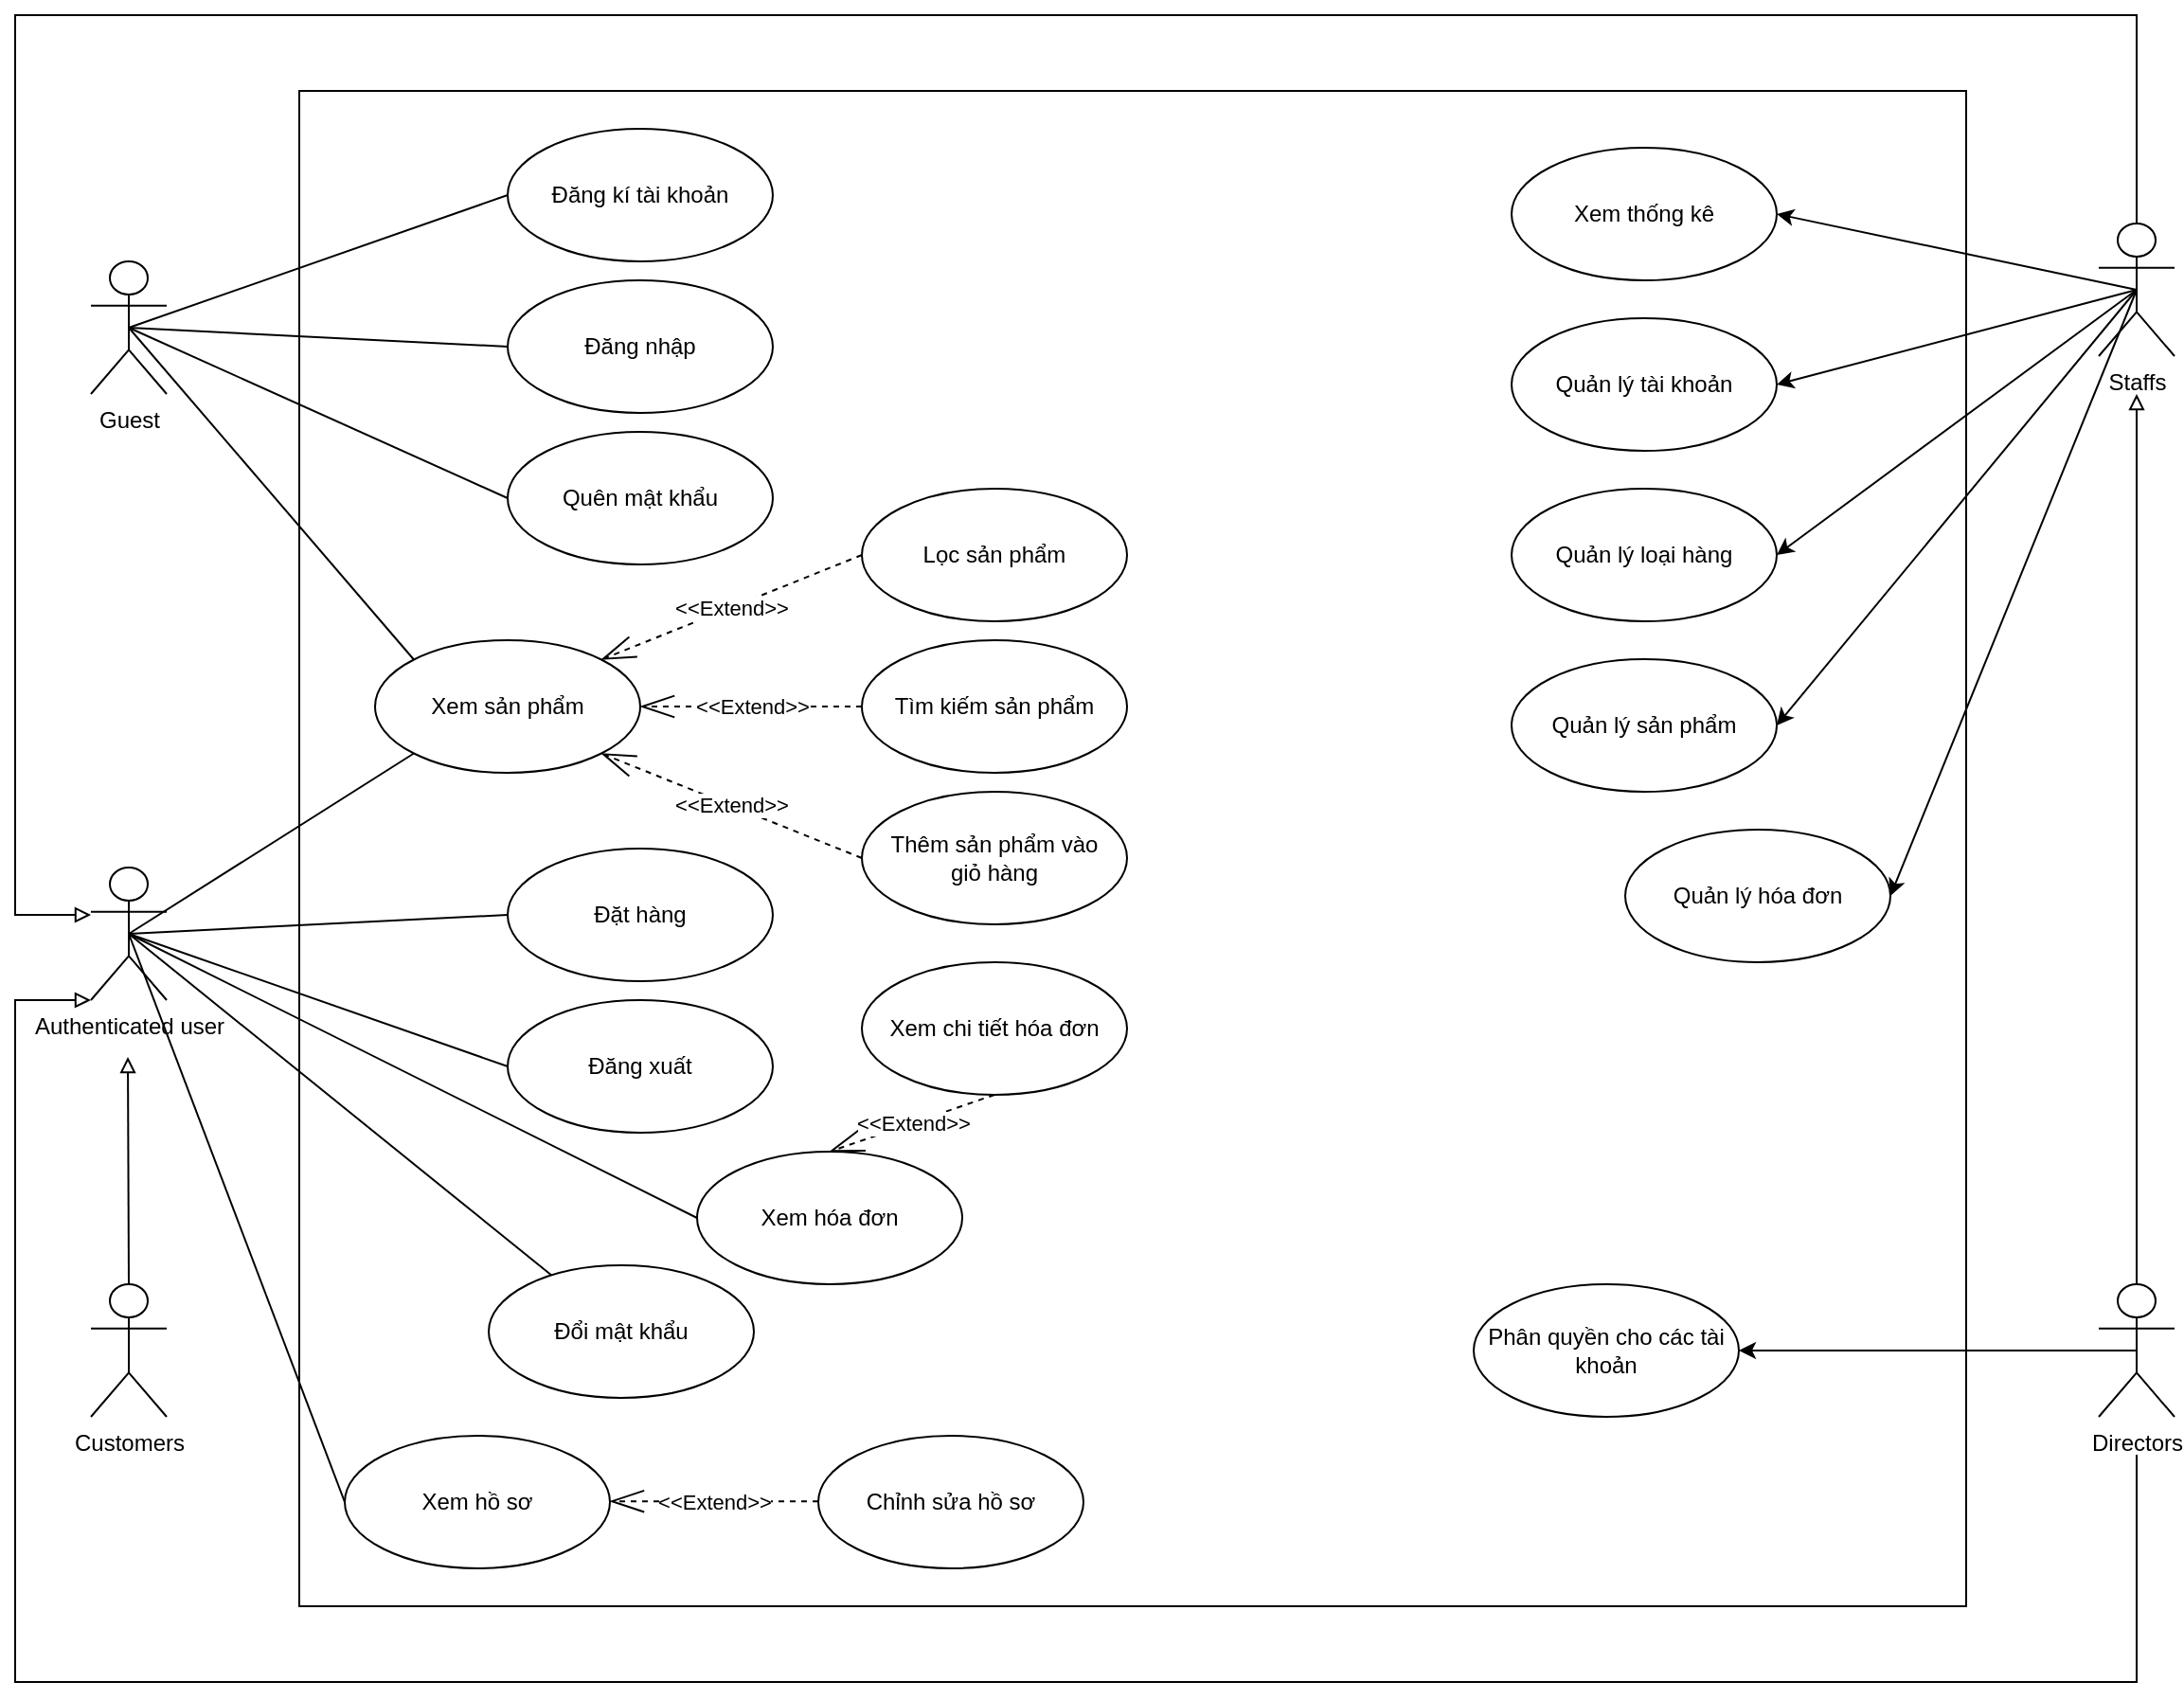 <mxfile version="21.8.0" type="github">
  <diagram name="Page-1" id="uGp4ZuTMSulvlUHc_5lO">
    <mxGraphModel dx="1313" dy="668" grid="1" gridSize="10" guides="1" tooltips="1" connect="1" arrows="1" fold="1" page="1" pageScale="1" pageWidth="827" pageHeight="1169" math="0" shadow="0">
      <root>
        <mxCell id="0" />
        <mxCell id="1" parent="0" />
        <mxCell id="6F-V5WUXStEtM7WCtSyo-1" value="" style="rounded=0;whiteSpace=wrap;html=1;" parent="1" vertex="1">
          <mxGeometry x="390" y="80" width="880" height="800" as="geometry" />
        </mxCell>
        <mxCell id="6F-V5WUXStEtM7WCtSyo-9" style="rounded=0;orthogonalLoop=1;jettySize=auto;html=1;exitX=0.5;exitY=0.5;exitDx=0;exitDy=0;exitPerimeter=0;entryX=0;entryY=0.5;entryDx=0;entryDy=0;endArrow=none;endFill=0;" parent="1" source="6F-V5WUXStEtM7WCtSyo-2" target="6F-V5WUXStEtM7WCtSyo-5" edge="1">
          <mxGeometry relative="1" as="geometry" />
        </mxCell>
        <mxCell id="6F-V5WUXStEtM7WCtSyo-10" style="rounded=0;orthogonalLoop=1;jettySize=auto;html=1;exitX=0.5;exitY=0.5;exitDx=0;exitDy=0;exitPerimeter=0;entryX=0;entryY=0.5;entryDx=0;entryDy=0;endArrow=none;endFill=0;" parent="1" source="6F-V5WUXStEtM7WCtSyo-2" target="6F-V5WUXStEtM7WCtSyo-6" edge="1">
          <mxGeometry relative="1" as="geometry" />
        </mxCell>
        <mxCell id="6F-V5WUXStEtM7WCtSyo-11" style="rounded=0;orthogonalLoop=1;jettySize=auto;html=1;exitX=0.5;exitY=0.5;exitDx=0;exitDy=0;exitPerimeter=0;entryX=0;entryY=0;entryDx=0;entryDy=0;endArrow=none;endFill=0;" parent="1" source="6F-V5WUXStEtM7WCtSyo-2" target="6F-V5WUXStEtM7WCtSyo-7" edge="1">
          <mxGeometry relative="1" as="geometry" />
        </mxCell>
        <mxCell id="6F-V5WUXStEtM7WCtSyo-14" style="rounded=0;orthogonalLoop=1;jettySize=auto;html=1;exitX=0.5;exitY=0.5;exitDx=0;exitDy=0;exitPerimeter=0;entryX=0;entryY=0.5;entryDx=0;entryDy=0;endArrow=none;endFill=0;" parent="1" source="6F-V5WUXStEtM7WCtSyo-2" target="6F-V5WUXStEtM7WCtSyo-13" edge="1">
          <mxGeometry relative="1" as="geometry" />
        </mxCell>
        <mxCell id="6F-V5WUXStEtM7WCtSyo-2" value="Guest" style="shape=umlActor;verticalLabelPosition=bottom;verticalAlign=top;html=1;outlineConnect=0;" parent="1" vertex="1">
          <mxGeometry x="280" y="170" width="40" height="70" as="geometry" />
        </mxCell>
        <mxCell id="6F-V5WUXStEtM7WCtSyo-20" style="rounded=0;orthogonalLoop=1;jettySize=auto;html=1;exitX=0.5;exitY=0.5;exitDx=0;exitDy=0;exitPerimeter=0;endArrow=none;endFill=0;" parent="1" source="6F-V5WUXStEtM7WCtSyo-3" target="6F-V5WUXStEtM7WCtSyo-16" edge="1">
          <mxGeometry relative="1" as="geometry" />
        </mxCell>
        <mxCell id="6F-V5WUXStEtM7WCtSyo-21" style="rounded=0;orthogonalLoop=1;jettySize=auto;html=1;exitX=0.5;exitY=0.5;exitDx=0;exitDy=0;exitPerimeter=0;entryX=0;entryY=0.5;entryDx=0;entryDy=0;endArrow=none;endFill=0;" parent="1" source="6F-V5WUXStEtM7WCtSyo-3" target="6F-V5WUXStEtM7WCtSyo-19" edge="1">
          <mxGeometry relative="1" as="geometry" />
        </mxCell>
        <mxCell id="6F-V5WUXStEtM7WCtSyo-22" style="rounded=0;orthogonalLoop=1;jettySize=auto;html=1;exitX=0.5;exitY=0.5;exitDx=0;exitDy=0;exitPerimeter=0;entryX=0;entryY=0.5;entryDx=0;entryDy=0;endArrow=none;endFill=0;" parent="1" source="6F-V5WUXStEtM7WCtSyo-3" target="6F-V5WUXStEtM7WCtSyo-17" edge="1">
          <mxGeometry relative="1" as="geometry" />
        </mxCell>
        <mxCell id="6F-V5WUXStEtM7WCtSyo-23" style="rounded=0;orthogonalLoop=1;jettySize=auto;html=1;exitX=0.5;exitY=0.5;exitDx=0;exitDy=0;exitPerimeter=0;entryX=0;entryY=0.5;entryDx=0;entryDy=0;endArrow=none;endFill=0;" parent="1" source="6F-V5WUXStEtM7WCtSyo-3" target="6F-V5WUXStEtM7WCtSyo-18" edge="1">
          <mxGeometry relative="1" as="geometry" />
        </mxCell>
        <mxCell id="uhFLPgq58D3l3HHnuEDF-4" style="rounded=0;orthogonalLoop=1;jettySize=auto;html=1;exitX=0.5;exitY=0.5;exitDx=0;exitDy=0;exitPerimeter=0;endArrow=none;endFill=0;entryX=0;entryY=1;entryDx=0;entryDy=0;" edge="1" parent="1" source="6F-V5WUXStEtM7WCtSyo-3" target="6F-V5WUXStEtM7WCtSyo-7">
          <mxGeometry relative="1" as="geometry" />
        </mxCell>
        <mxCell id="uhFLPgq58D3l3HHnuEDF-16" style="edgeStyle=none;rounded=0;orthogonalLoop=1;jettySize=auto;html=1;exitX=0.5;exitY=0.5;exitDx=0;exitDy=0;exitPerimeter=0;entryX=0;entryY=0.5;entryDx=0;entryDy=0;endArrow=none;endFill=0;" edge="1" parent="1" source="6F-V5WUXStEtM7WCtSyo-3" target="uhFLPgq58D3l3HHnuEDF-15">
          <mxGeometry relative="1" as="geometry" />
        </mxCell>
        <mxCell id="6F-V5WUXStEtM7WCtSyo-3" value="Authenticated user" style="shape=umlActor;verticalLabelPosition=bottom;verticalAlign=top;html=1;outlineConnect=0;" parent="1" vertex="1">
          <mxGeometry x="280" y="490" width="40" height="70" as="geometry" />
        </mxCell>
        <mxCell id="6F-V5WUXStEtM7WCtSyo-15" style="edgeStyle=orthogonalEdgeStyle;rounded=0;orthogonalLoop=1;jettySize=auto;html=1;exitX=0.5;exitY=0;exitDx=0;exitDy=0;exitPerimeter=0;endArrow=block;endFill=0;" parent="1" source="6F-V5WUXStEtM7WCtSyo-4" edge="1">
          <mxGeometry relative="1" as="geometry">
            <mxPoint x="299.5" y="590" as="targetPoint" />
          </mxGeometry>
        </mxCell>
        <mxCell id="6F-V5WUXStEtM7WCtSyo-4" value="Customers" style="shape=umlActor;verticalLabelPosition=bottom;verticalAlign=top;html=1;outlineConnect=0;" parent="1" vertex="1">
          <mxGeometry x="280" y="710" width="40" height="70" as="geometry" />
        </mxCell>
        <mxCell id="6F-V5WUXStEtM7WCtSyo-5" value="Đăng nhập" style="ellipse;whiteSpace=wrap;html=1;" parent="1" vertex="1">
          <mxGeometry x="500" y="180" width="140" height="70" as="geometry" />
        </mxCell>
        <mxCell id="6F-V5WUXStEtM7WCtSyo-6" value="Đăng kí tài khoản" style="ellipse;whiteSpace=wrap;html=1;" parent="1" vertex="1">
          <mxGeometry x="500" y="100" width="140" height="70" as="geometry" />
        </mxCell>
        <mxCell id="6F-V5WUXStEtM7WCtSyo-7" value="Xem sản phẩm" style="ellipse;whiteSpace=wrap;html=1;" parent="1" vertex="1">
          <mxGeometry x="430" y="370" width="140" height="70" as="geometry" />
        </mxCell>
        <mxCell id="6F-V5WUXStEtM7WCtSyo-8" value="Thêm sản phẩm vào &lt;br&gt;giỏ hàng" style="ellipse;whiteSpace=wrap;html=1;" parent="1" vertex="1">
          <mxGeometry x="687" y="450" width="140" height="70" as="geometry" />
        </mxCell>
        <mxCell id="6F-V5WUXStEtM7WCtSyo-13" value="Quên mật khẩu" style="ellipse;whiteSpace=wrap;html=1;" parent="1" vertex="1">
          <mxGeometry x="500" y="260" width="140" height="70" as="geometry" />
        </mxCell>
        <mxCell id="6F-V5WUXStEtM7WCtSyo-16" value="Đổi mật khẩu" style="ellipse;whiteSpace=wrap;html=1;" parent="1" vertex="1">
          <mxGeometry x="490" y="700" width="140" height="70" as="geometry" />
        </mxCell>
        <mxCell id="6F-V5WUXStEtM7WCtSyo-17" value="Xem hồ sơ" style="ellipse;whiteSpace=wrap;html=1;" parent="1" vertex="1">
          <mxGeometry x="414" y="790" width="140" height="70" as="geometry" />
        </mxCell>
        <mxCell id="6F-V5WUXStEtM7WCtSyo-18" value="Đặt hàng" style="ellipse;whiteSpace=wrap;html=1;" parent="1" vertex="1">
          <mxGeometry x="500" y="480" width="140" height="70" as="geometry" />
        </mxCell>
        <mxCell id="6F-V5WUXStEtM7WCtSyo-19" value="Đăng xuất" style="ellipse;whiteSpace=wrap;html=1;" parent="1" vertex="1">
          <mxGeometry x="500" y="560" width="140" height="70" as="geometry" />
        </mxCell>
        <mxCell id="uhFLPgq58D3l3HHnuEDF-28" style="edgeStyle=none;rounded=0;orthogonalLoop=1;jettySize=auto;html=1;exitX=0.5;exitY=0.5;exitDx=0;exitDy=0;exitPerimeter=0;entryX=1;entryY=0.5;entryDx=0;entryDy=0;" edge="1" parent="1" source="uhFLPgq58D3l3HHnuEDF-1" target="uhFLPgq58D3l3HHnuEDF-23">
          <mxGeometry relative="1" as="geometry" />
        </mxCell>
        <mxCell id="uhFLPgq58D3l3HHnuEDF-29" style="edgeStyle=none;rounded=0;orthogonalLoop=1;jettySize=auto;html=1;exitX=0.5;exitY=0.5;exitDx=0;exitDy=0;exitPerimeter=0;entryX=1;entryY=0.5;entryDx=0;entryDy=0;" edge="1" parent="1" source="uhFLPgq58D3l3HHnuEDF-1" target="uhFLPgq58D3l3HHnuEDF-24">
          <mxGeometry relative="1" as="geometry" />
        </mxCell>
        <mxCell id="uhFLPgq58D3l3HHnuEDF-30" style="edgeStyle=none;rounded=0;orthogonalLoop=1;jettySize=auto;html=1;exitX=0.5;exitY=0.5;exitDx=0;exitDy=0;exitPerimeter=0;entryX=1;entryY=0.5;entryDx=0;entryDy=0;" edge="1" parent="1" source="uhFLPgq58D3l3HHnuEDF-1" target="uhFLPgq58D3l3HHnuEDF-27">
          <mxGeometry relative="1" as="geometry" />
        </mxCell>
        <mxCell id="uhFLPgq58D3l3HHnuEDF-31" style="edgeStyle=none;rounded=0;orthogonalLoop=1;jettySize=auto;html=1;exitX=0.5;exitY=0.5;exitDx=0;exitDy=0;exitPerimeter=0;entryX=1;entryY=0.5;entryDx=0;entryDy=0;" edge="1" parent="1" source="uhFLPgq58D3l3HHnuEDF-1" target="uhFLPgq58D3l3HHnuEDF-25">
          <mxGeometry relative="1" as="geometry" />
        </mxCell>
        <mxCell id="uhFLPgq58D3l3HHnuEDF-32" style="edgeStyle=none;rounded=0;orthogonalLoop=1;jettySize=auto;html=1;exitX=0.5;exitY=0.5;exitDx=0;exitDy=0;exitPerimeter=0;entryX=1;entryY=0.5;entryDx=0;entryDy=0;" edge="1" parent="1" source="uhFLPgq58D3l3HHnuEDF-1" target="uhFLPgq58D3l3HHnuEDF-26">
          <mxGeometry relative="1" as="geometry" />
        </mxCell>
        <mxCell id="uhFLPgq58D3l3HHnuEDF-1" value="Staffs" style="shape=umlActor;verticalLabelPosition=bottom;verticalAlign=top;html=1;outlineConnect=0;" vertex="1" parent="1">
          <mxGeometry x="1340" y="150" width="40" height="70" as="geometry" />
        </mxCell>
        <mxCell id="uhFLPgq58D3l3HHnuEDF-40" style="edgeStyle=none;rounded=0;orthogonalLoop=1;jettySize=auto;html=1;exitX=0.5;exitY=0.5;exitDx=0;exitDy=0;exitPerimeter=0;entryX=1;entryY=0.5;entryDx=0;entryDy=0;" edge="1" parent="1" source="uhFLPgq58D3l3HHnuEDF-2" target="uhFLPgq58D3l3HHnuEDF-39">
          <mxGeometry relative="1" as="geometry" />
        </mxCell>
        <mxCell id="uhFLPgq58D3l3HHnuEDF-41" style="edgeStyle=none;rounded=0;orthogonalLoop=1;jettySize=auto;html=1;exitX=0.5;exitY=0;exitDx=0;exitDy=0;exitPerimeter=0;endArrow=block;endFill=0;" edge="1" parent="1" source="uhFLPgq58D3l3HHnuEDF-2">
          <mxGeometry relative="1" as="geometry">
            <mxPoint x="1360" y="240" as="targetPoint" />
          </mxGeometry>
        </mxCell>
        <mxCell id="uhFLPgq58D3l3HHnuEDF-2" value="Directors" style="shape=umlActor;verticalLabelPosition=bottom;verticalAlign=top;html=1;outlineConnect=0;" vertex="1" parent="1">
          <mxGeometry x="1340" y="710" width="40" height="70" as="geometry" />
        </mxCell>
        <mxCell id="uhFLPgq58D3l3HHnuEDF-3" style="edgeStyle=orthogonalEdgeStyle;rounded=0;orthogonalLoop=1;jettySize=auto;html=1;entryX=0;entryY=0.333;entryDx=0;entryDy=0;entryPerimeter=0;endArrow=block;endFill=0;" edge="1" parent="1">
          <mxGeometry relative="1" as="geometry">
            <mxPoint x="1360" y="150" as="sourcePoint" />
            <mxPoint x="280" y="515.003" as="targetPoint" />
            <Array as="points">
              <mxPoint x="1360" y="40" />
              <mxPoint x="240" y="40" />
              <mxPoint x="240" y="515" />
            </Array>
          </mxGeometry>
        </mxCell>
        <mxCell id="uhFLPgq58D3l3HHnuEDF-8" value="&amp;lt;&amp;lt;Extend&amp;gt;&amp;gt;" style="endArrow=openThin;endSize=16;endFill=0;html=1;rounded=0;exitX=0;exitY=0.5;exitDx=0;exitDy=0;entryX=1;entryY=1;entryDx=0;entryDy=0;dashed=1;" edge="1" parent="1" source="6F-V5WUXStEtM7WCtSyo-8" target="6F-V5WUXStEtM7WCtSyo-7">
          <mxGeometry width="160" relative="1" as="geometry">
            <mxPoint x="720" y="428.67" as="sourcePoint" />
            <mxPoint x="880" y="428.67" as="targetPoint" />
          </mxGeometry>
        </mxCell>
        <mxCell id="uhFLPgq58D3l3HHnuEDF-11" style="edgeStyle=orthogonalEdgeStyle;rounded=0;orthogonalLoop=1;jettySize=auto;html=1;entryX=0.5;entryY=0.5;entryDx=0;entryDy=0;entryPerimeter=0;endArrow=block;endFill=0;" edge="1" parent="1">
          <mxGeometry relative="1" as="geometry">
            <mxPoint x="1360" y="800" as="sourcePoint" />
            <mxPoint x="280" y="560" as="targetPoint" />
            <Array as="points">
              <mxPoint x="1360" y="920" />
              <mxPoint x="240" y="920" />
              <mxPoint x="240" y="560" />
            </Array>
          </mxGeometry>
        </mxCell>
        <mxCell id="uhFLPgq58D3l3HHnuEDF-13" value="Chỉnh sửa hồ sơ" style="ellipse;whiteSpace=wrap;html=1;" vertex="1" parent="1">
          <mxGeometry x="664" y="790" width="140" height="70" as="geometry" />
        </mxCell>
        <mxCell id="uhFLPgq58D3l3HHnuEDF-14" value="&amp;lt;&amp;lt;Extend&amp;gt;&amp;gt;" style="endArrow=openThin;endSize=16;endFill=0;html=1;rounded=0;exitX=0;exitY=0.5;exitDx=0;exitDy=0;entryX=1;entryY=0.5;entryDx=0;entryDy=0;dashed=1;" edge="1" parent="1">
          <mxGeometry width="160" relative="1" as="geometry">
            <mxPoint x="664" y="824.58" as="sourcePoint" />
            <mxPoint x="554" y="824.58" as="targetPoint" />
          </mxGeometry>
        </mxCell>
        <mxCell id="uhFLPgq58D3l3HHnuEDF-15" value="Xem hóa đơn" style="ellipse;whiteSpace=wrap;html=1;" vertex="1" parent="1">
          <mxGeometry x="600" y="640" width="140" height="70" as="geometry" />
        </mxCell>
        <mxCell id="uhFLPgq58D3l3HHnuEDF-17" value="Xem chi tiết hóa đơn" style="ellipse;whiteSpace=wrap;html=1;" vertex="1" parent="1">
          <mxGeometry x="687" y="540" width="140" height="70" as="geometry" />
        </mxCell>
        <mxCell id="uhFLPgq58D3l3HHnuEDF-18" value="&amp;lt;&amp;lt;Extend&amp;gt;&amp;gt;" style="endArrow=openThin;endSize=16;endFill=0;html=1;rounded=0;exitX=0.5;exitY=1;exitDx=0;exitDy=0;entryX=0.5;entryY=0;entryDx=0;entryDy=0;dashed=1;" edge="1" parent="1" source="uhFLPgq58D3l3HHnuEDF-17" target="uhFLPgq58D3l3HHnuEDF-15">
          <mxGeometry width="160" relative="1" as="geometry">
            <mxPoint x="960" y="684.58" as="sourcePoint" />
            <mxPoint x="850" y="684.58" as="targetPoint" />
          </mxGeometry>
        </mxCell>
        <mxCell id="uhFLPgq58D3l3HHnuEDF-19" value="Tìm kiếm sản phẩm" style="ellipse;whiteSpace=wrap;html=1;" vertex="1" parent="1">
          <mxGeometry x="687" y="370" width="140" height="70" as="geometry" />
        </mxCell>
        <mxCell id="uhFLPgq58D3l3HHnuEDF-20" value="Lọc sản phẩm" style="ellipse;whiteSpace=wrap;html=1;" vertex="1" parent="1">
          <mxGeometry x="687" y="290" width="140" height="70" as="geometry" />
        </mxCell>
        <mxCell id="uhFLPgq58D3l3HHnuEDF-21" value="&amp;lt;&amp;lt;Extend&amp;gt;&amp;gt;" style="endArrow=openThin;endSize=16;endFill=0;html=1;rounded=0;exitX=0;exitY=0.5;exitDx=0;exitDy=0;entryX=1;entryY=0.5;entryDx=0;entryDy=0;dashed=1;" edge="1" parent="1" source="uhFLPgq58D3l3HHnuEDF-19" target="6F-V5WUXStEtM7WCtSyo-7">
          <mxGeometry width="160" relative="1" as="geometry">
            <mxPoint x="790" y="495" as="sourcePoint" />
            <mxPoint x="690" y="445" as="targetPoint" />
          </mxGeometry>
        </mxCell>
        <mxCell id="uhFLPgq58D3l3HHnuEDF-22" value="&amp;lt;&amp;lt;Extend&amp;gt;&amp;gt;" style="endArrow=openThin;endSize=16;endFill=0;html=1;rounded=0;exitX=0;exitY=0.5;exitDx=0;exitDy=0;entryX=1;entryY=0;entryDx=0;entryDy=0;dashed=1;" edge="1" parent="1" source="uhFLPgq58D3l3HHnuEDF-20" target="6F-V5WUXStEtM7WCtSyo-7">
          <mxGeometry width="160" relative="1" as="geometry">
            <mxPoint x="790" y="415" as="sourcePoint" />
            <mxPoint x="690" y="445" as="targetPoint" />
          </mxGeometry>
        </mxCell>
        <mxCell id="uhFLPgq58D3l3HHnuEDF-23" value="Xem thống kê" style="ellipse;whiteSpace=wrap;html=1;" vertex="1" parent="1">
          <mxGeometry x="1030" y="110" width="140" height="70" as="geometry" />
        </mxCell>
        <mxCell id="uhFLPgq58D3l3HHnuEDF-24" value="Quản lý tài khoản" style="ellipse;whiteSpace=wrap;html=1;" vertex="1" parent="1">
          <mxGeometry x="1030" y="200" width="140" height="70" as="geometry" />
        </mxCell>
        <mxCell id="uhFLPgq58D3l3HHnuEDF-25" value="Quản lý sản phẩm" style="ellipse;whiteSpace=wrap;html=1;" vertex="1" parent="1">
          <mxGeometry x="1030" y="380" width="140" height="70" as="geometry" />
        </mxCell>
        <mxCell id="uhFLPgq58D3l3HHnuEDF-26" value="Quản lý hóa đơn" style="ellipse;whiteSpace=wrap;html=1;" vertex="1" parent="1">
          <mxGeometry x="1090" y="470" width="140" height="70" as="geometry" />
        </mxCell>
        <mxCell id="uhFLPgq58D3l3HHnuEDF-27" value="Quản lý loại hàng" style="ellipse;whiteSpace=wrap;html=1;" vertex="1" parent="1">
          <mxGeometry x="1030" y="290" width="140" height="70" as="geometry" />
        </mxCell>
        <mxCell id="uhFLPgq58D3l3HHnuEDF-39" value="Phân quyền cho các tài khoản" style="ellipse;whiteSpace=wrap;html=1;" vertex="1" parent="1">
          <mxGeometry x="1010" y="710" width="140" height="70" as="geometry" />
        </mxCell>
      </root>
    </mxGraphModel>
  </diagram>
</mxfile>
